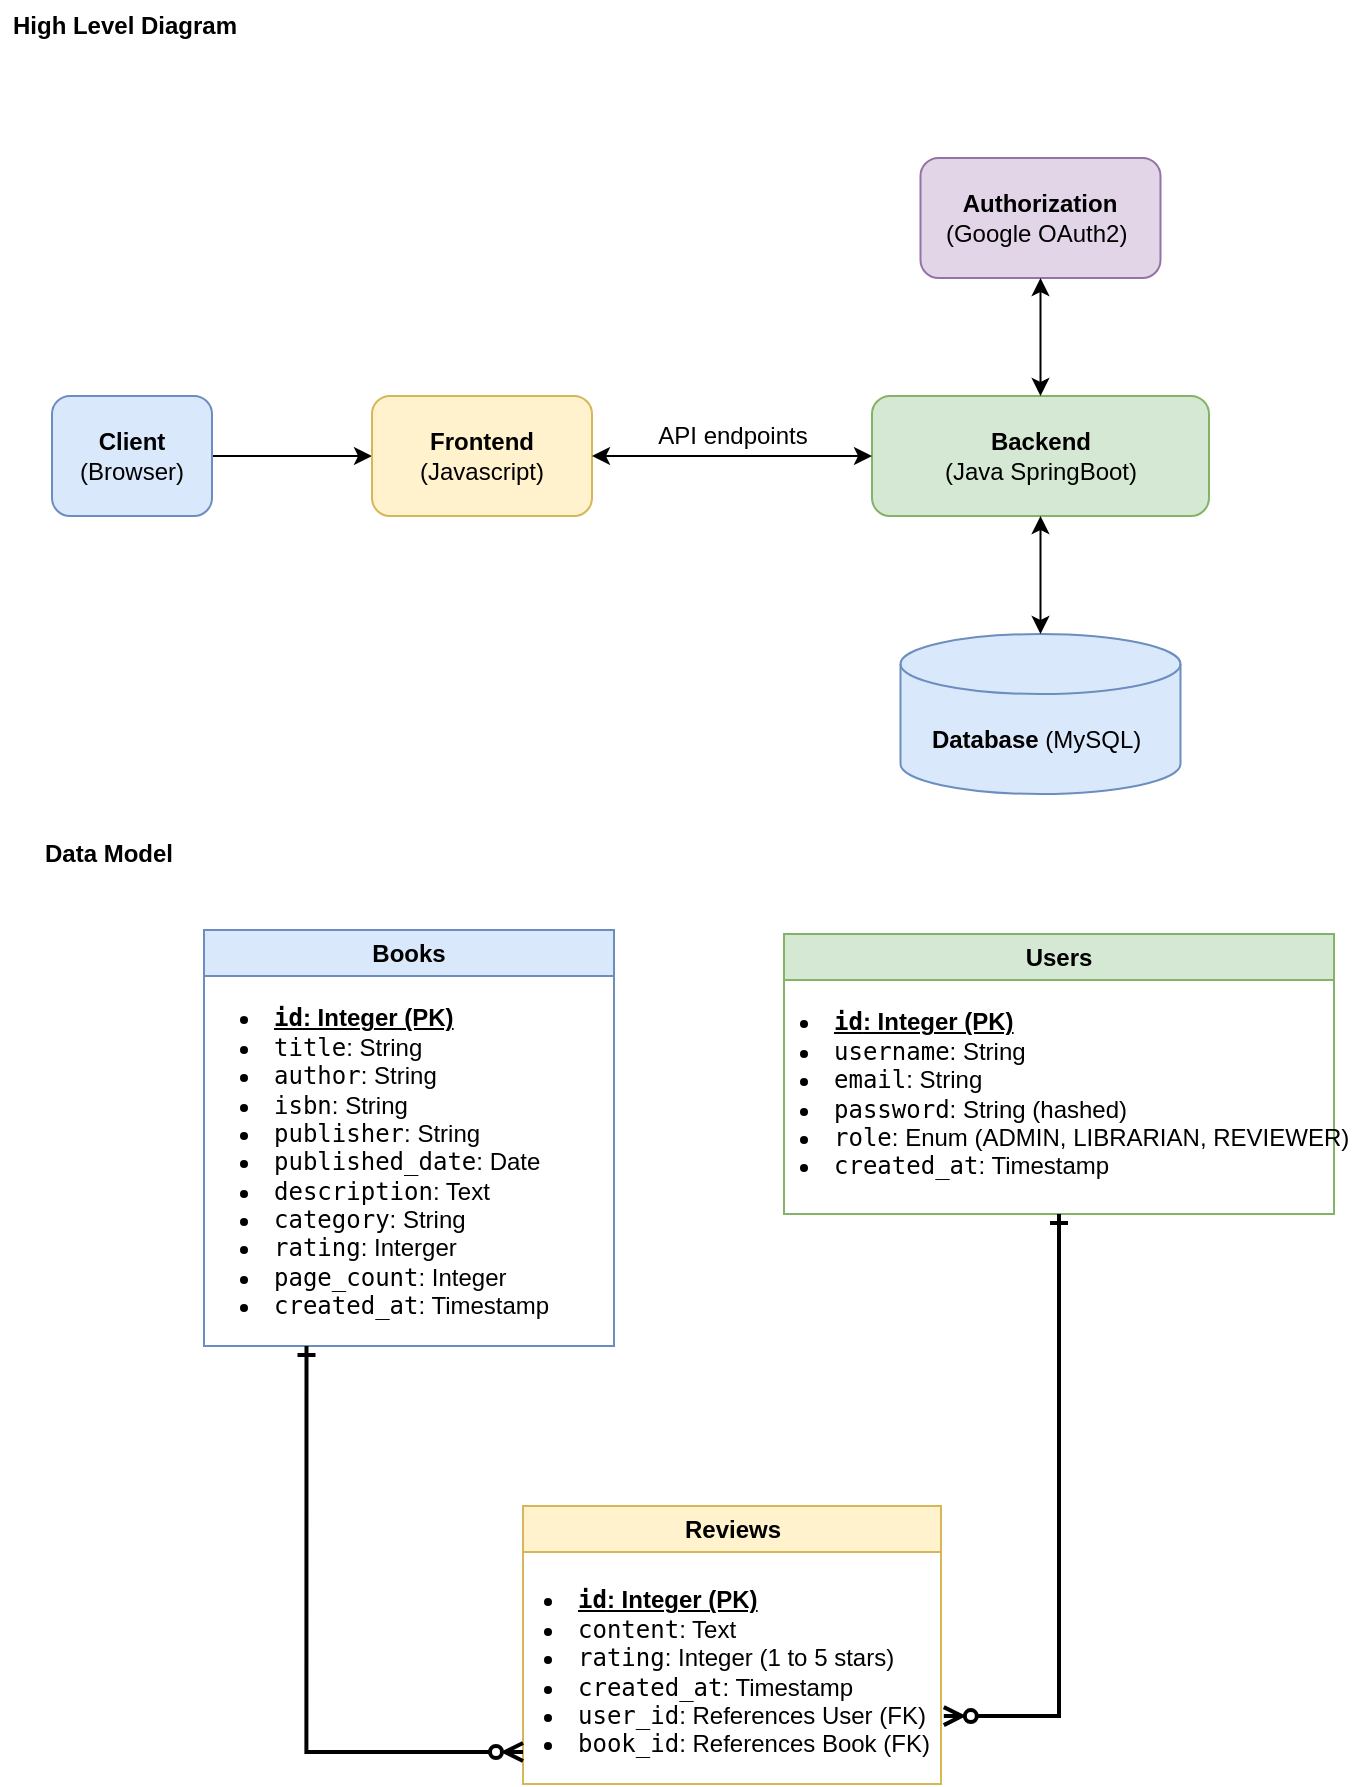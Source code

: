 <mxfile version="24.7.10">
  <diagram name="Trang-1" id="ISWLFxNix_QhMm1Ln9Wf">
    <mxGraphModel dx="1434" dy="738" grid="0" gridSize="10" guides="1" tooltips="1" connect="1" arrows="1" fold="1" page="1" pageScale="1" pageWidth="827" pageHeight="1169" math="0" shadow="0">
      <root>
        <mxCell id="0" />
        <mxCell id="1" parent="0" />
        <mxCell id="dvLhE6fg0ZCrLmOuBGpx-1" value="High Level Diagram" style="text;html=1;align=center;verticalAlign=middle;resizable=0;points=[];autosize=1;strokeColor=none;fillColor=none;fontStyle=1" parent="1" vertex="1">
          <mxGeometry x="64" y="102" width="123" height="26" as="geometry" />
        </mxCell>
        <mxCell id="rKEjl-j82sjy5_hP4zZS-8" value="" style="edgeStyle=orthogonalEdgeStyle;rounded=0;orthogonalLoop=1;jettySize=auto;html=1;" parent="1" source="rKEjl-j82sjy5_hP4zZS-1" target="rKEjl-j82sjy5_hP4zZS-7" edge="1">
          <mxGeometry relative="1" as="geometry" />
        </mxCell>
        <mxCell id="rKEjl-j82sjy5_hP4zZS-1" value="&lt;b&gt;Client &lt;/b&gt;(Browser)" style="rounded=1;whiteSpace=wrap;html=1;fillColor=#dae8fc;strokeColor=#6c8ebf;" parent="1" vertex="1">
          <mxGeometry x="90" y="300" width="80" height="60" as="geometry" />
        </mxCell>
        <mxCell id="rKEjl-j82sjy5_hP4zZS-7" value="&lt;b&gt;Frontend &lt;/b&gt;(Javascript)" style="whiteSpace=wrap;html=1;rounded=1;fillColor=#fff2cc;strokeColor=#d6b656;" parent="1" vertex="1">
          <mxGeometry x="250" y="300" width="110" height="60" as="geometry" />
        </mxCell>
        <mxCell id="rKEjl-j82sjy5_hP4zZS-13" value="&lt;b&gt;Backend&lt;br&gt;&lt;/b&gt;(Java SpringBoot)" style="whiteSpace=wrap;html=1;rounded=1;fillColor=#d5e8d4;strokeColor=#82b366;" parent="1" vertex="1">
          <mxGeometry x="500" y="300" width="168.5" height="60" as="geometry" />
        </mxCell>
        <mxCell id="rKEjl-j82sjy5_hP4zZS-15" value="&lt;div&gt;&lt;b&gt;&lt;span class=&quot;hljs-keyword&quot;&gt;Authorization&lt;/span&gt;&lt;br&gt;&lt;/b&gt;&lt;/div&gt;(Google OAuth2)&amp;nbsp;" style="whiteSpace=wrap;html=1;rounded=1;fillColor=#e1d5e7;strokeColor=#9673a6;" parent="1" vertex="1">
          <mxGeometry x="524.25" y="181" width="120" height="60" as="geometry" />
        </mxCell>
        <mxCell id="rKEjl-j82sjy5_hP4zZS-25" value="&lt;div&gt;&lt;br&gt;&lt;b&gt;Database&amp;nbsp;&lt;/b&gt;(MySQL)&amp;nbsp;&lt;div&gt;&lt;br&gt;&lt;/div&gt;&lt;/div&gt;" style="shape=cylinder3;whiteSpace=wrap;html=1;boundedLbl=1;backgroundOutline=1;size=15;fillColor=#dae8fc;strokeColor=#6c8ebf;" parent="1" vertex="1">
          <mxGeometry x="514.25" y="419" width="140" height="80" as="geometry" />
        </mxCell>
        <mxCell id="rKEjl-j82sjy5_hP4zZS-35" value="API endpoints" style="text;html=1;align=center;verticalAlign=middle;resizable=0;points=[];autosize=1;strokeColor=none;fillColor=none;" parent="1" vertex="1">
          <mxGeometry x="380" y="305" width="100" height="30" as="geometry" />
        </mxCell>
        <mxCell id="rKEjl-j82sjy5_hP4zZS-37" value="" style="endArrow=classic;startArrow=classic;html=1;rounded=0;entryX=0.5;entryY=1;entryDx=0;entryDy=0;exitX=0.5;exitY=0;exitDx=0;exitDy=0;" parent="1" source="rKEjl-j82sjy5_hP4zZS-13" target="rKEjl-j82sjy5_hP4zZS-15" edge="1">
          <mxGeometry width="50" height="50" relative="1" as="geometry">
            <mxPoint x="487.5" y="287.5" as="sourcePoint" />
            <mxPoint x="537.5" y="237.5" as="targetPoint" />
          </mxGeometry>
        </mxCell>
        <mxCell id="rKEjl-j82sjy5_hP4zZS-39" value="" style="endArrow=classic;startArrow=classic;html=1;rounded=0;exitX=1;exitY=0.5;exitDx=0;exitDy=0;" parent="1" source="rKEjl-j82sjy5_hP4zZS-7" target="rKEjl-j82sjy5_hP4zZS-13" edge="1">
          <mxGeometry width="50" height="50" relative="1" as="geometry">
            <mxPoint x="390" y="310" as="sourcePoint" />
            <mxPoint x="440" y="260" as="targetPoint" />
          </mxGeometry>
        </mxCell>
        <mxCell id="rKEjl-j82sjy5_hP4zZS-40" value="" style="endArrow=classic;startArrow=classic;html=1;rounded=0;exitX=0.5;exitY=0;exitDx=0;exitDy=0;exitPerimeter=0;entryX=0.5;entryY=1;entryDx=0;entryDy=0;" parent="1" source="rKEjl-j82sjy5_hP4zZS-25" target="rKEjl-j82sjy5_hP4zZS-13" edge="1">
          <mxGeometry width="50" height="50" relative="1" as="geometry">
            <mxPoint x="537.5" y="410" as="sourcePoint" />
            <mxPoint x="587.5" y="360" as="targetPoint" />
          </mxGeometry>
        </mxCell>
        <mxCell id="rKEjl-j82sjy5_hP4zZS-41" value="Data Model" style="text;html=1;align=center;verticalAlign=middle;resizable=0;points=[];autosize=1;strokeColor=none;fillColor=none;fontStyle=1" parent="1" vertex="1">
          <mxGeometry x="78" y="516" width="79" height="26" as="geometry" />
        </mxCell>
        <mxCell id="qbdxgkpknPRAaBmmYYdj-10" value="Books" style="swimlane;whiteSpace=wrap;html=1;fillColor=#dae8fc;strokeColor=#6c8ebf;startSize=23;" vertex="1" parent="1">
          <mxGeometry x="166" y="567" width="205" height="208" as="geometry" />
        </mxCell>
        <mxCell id="qbdxgkpknPRAaBmmYYdj-16" value="Users" style="swimlane;whiteSpace=wrap;html=1;fillColor=#d5e8d4;strokeColor=#82b366;" vertex="1" parent="1">
          <mxGeometry x="456" y="569" width="275" height="140" as="geometry" />
        </mxCell>
        <mxCell id="qbdxgkpknPRAaBmmYYdj-20" value="&lt;li&gt;&lt;b&gt;&lt;u&gt;&lt;code&gt;id&lt;/code&gt;: Integer (PK)&lt;/u&gt;&lt;/b&gt;&lt;/li&gt;&lt;li&gt;&lt;code&gt;username&lt;/code&gt;: String&lt;/li&gt;&lt;li&gt;&lt;code&gt;email&lt;/code&gt;: String&lt;/li&gt;&lt;li&gt;&lt;code&gt;password&lt;/code&gt;: String (hashed)&lt;/li&gt;&lt;li&gt;&lt;code&gt;role&lt;/code&gt;: Enum (ADMIN, LIBRARIAN, REVIEWER)&lt;/li&gt;&lt;li&gt;&lt;code&gt;created_at&lt;/code&gt;: Timestamp&lt;/li&gt;" style="text;html=1;align=left;verticalAlign=middle;resizable=0;points=[];autosize=1;strokeColor=none;fillColor=none;" vertex="1" parent="qbdxgkpknPRAaBmmYYdj-16">
          <mxGeometry x="6" y="28" width="284" height="104" as="geometry" />
        </mxCell>
        <mxCell id="qbdxgkpknPRAaBmmYYdj-17" value="Reviews" style="swimlane;whiteSpace=wrap;html=1;fillColor=#fff2cc;strokeColor=#d6b656;" vertex="1" parent="1">
          <mxGeometry x="325.5" y="855" width="209" height="139" as="geometry" />
        </mxCell>
        <mxCell id="qbdxgkpknPRAaBmmYYdj-22" value="&lt;li&gt;&lt;b&gt;&lt;u&gt;&lt;code&gt;id&lt;/code&gt;: Integer (PK)&lt;/u&gt;&lt;/b&gt;&lt;/li&gt;&lt;li&gt;&lt;code&gt;content&lt;/code&gt;: Text&lt;/li&gt;&lt;li&gt;&lt;code&gt;rating&lt;/code&gt;: Integer (1 to 5 stars)&lt;/li&gt;&lt;li&gt;&lt;code&gt;created_at&lt;/code&gt;: Timestamp&lt;/li&gt;&lt;li&gt;&lt;code style=&quot;background-color: initial;&quot;&gt;user_id&lt;/code&gt;&lt;span style=&quot;background-color: initial;&quot;&gt;: References User (FK)&lt;/span&gt;&lt;/li&gt;&lt;li&gt;&lt;code style=&quot;background-color: initial;&quot;&gt;book_id&lt;/code&gt;&lt;span style=&quot;background-color: initial;&quot;&gt;: References Book (FK)&lt;/span&gt;&lt;/li&gt;" style="text;html=1;align=left;verticalAlign=middle;resizable=0;points=[];autosize=1;strokeColor=none;fillColor=none;" vertex="1" parent="qbdxgkpknPRAaBmmYYdj-17">
          <mxGeometry x="8" y="31" width="202" height="104" as="geometry" />
        </mxCell>
        <mxCell id="qbdxgkpknPRAaBmmYYdj-24" value="" style="endArrow=ERone;startArrow=ERzeroToMany;html=1;rounded=0;exitX=1.002;exitY=0.712;exitDx=0;exitDy=0;exitPerimeter=0;startFill=0;endFill=0;entryX=0.5;entryY=1;entryDx=0;entryDy=0;edgeStyle=orthogonalEdgeStyle;strokeWidth=2;" edge="1" parent="1" source="qbdxgkpknPRAaBmmYYdj-22" target="qbdxgkpknPRAaBmmYYdj-16">
          <mxGeometry width="50" height="50" relative="1" as="geometry">
            <mxPoint x="387" y="905" as="sourcePoint" />
            <mxPoint x="585" y="746" as="targetPoint" />
          </mxGeometry>
        </mxCell>
        <mxCell id="qbdxgkpknPRAaBmmYYdj-30" style="edgeStyle=orthogonalEdgeStyle;rounded=0;orthogonalLoop=1;jettySize=auto;html=1;endArrow=ERzeroToMany;endFill=0;startArrow=ERone;startFill=0;exitX=0.25;exitY=1;exitDx=0;exitDy=0;strokeWidth=2;" edge="1" parent="1" source="qbdxgkpknPRAaBmmYYdj-10">
          <mxGeometry relative="1" as="geometry">
            <mxPoint x="325.5" y="978" as="targetPoint" />
            <mxPoint x="217" y="790" as="sourcePoint" />
            <Array as="points">
              <mxPoint x="217" y="978" />
            </Array>
          </mxGeometry>
        </mxCell>
        <mxCell id="qbdxgkpknPRAaBmmYYdj-19" value="&lt;li&gt;&lt;u&gt;&lt;b&gt;&lt;code&gt;id&lt;/code&gt;: Integer (PK)&lt;/b&gt;&lt;/u&gt;&lt;/li&gt;&lt;li&gt;&lt;code style=&quot;background-color: initial;&quot;&gt;title&lt;/code&gt;&lt;span style=&quot;background-color: initial;&quot;&gt;: String&lt;/span&gt;&lt;/li&gt;&lt;li&gt;&lt;code&gt;author&lt;/code&gt;: String&lt;/li&gt;&lt;li&gt;&lt;code&gt;isbn&lt;/code&gt;: String&lt;/li&gt;&lt;li&gt;&lt;code&gt;publisher&lt;/code&gt;: String&lt;/li&gt;&lt;li&gt;&lt;code&gt;published_date&lt;/code&gt;: Date&lt;/li&gt;&lt;li&gt;&lt;code&gt;description&lt;/code&gt;: Text&lt;/li&gt;&lt;li&gt;&lt;code&gt;category&lt;/code&gt;: String&lt;/li&gt;&lt;li&gt;&lt;code&gt;rating&lt;/code&gt;: Interger&lt;/li&gt;&lt;li&gt;&lt;code&gt;page_count&lt;/code&gt;: Integer&lt;/li&gt;&lt;li&gt;&lt;code&gt;created_at&lt;/code&gt;: Timestamp&lt;/li&gt;" style="text;html=1;align=left;verticalAlign=middle;resizable=0;points=[];autosize=1;strokeColor=none;fillColor=none;" vertex="1" parent="1">
          <mxGeometry x="182" y="592" width="157" height="181" as="geometry" />
        </mxCell>
      </root>
    </mxGraphModel>
  </diagram>
</mxfile>

